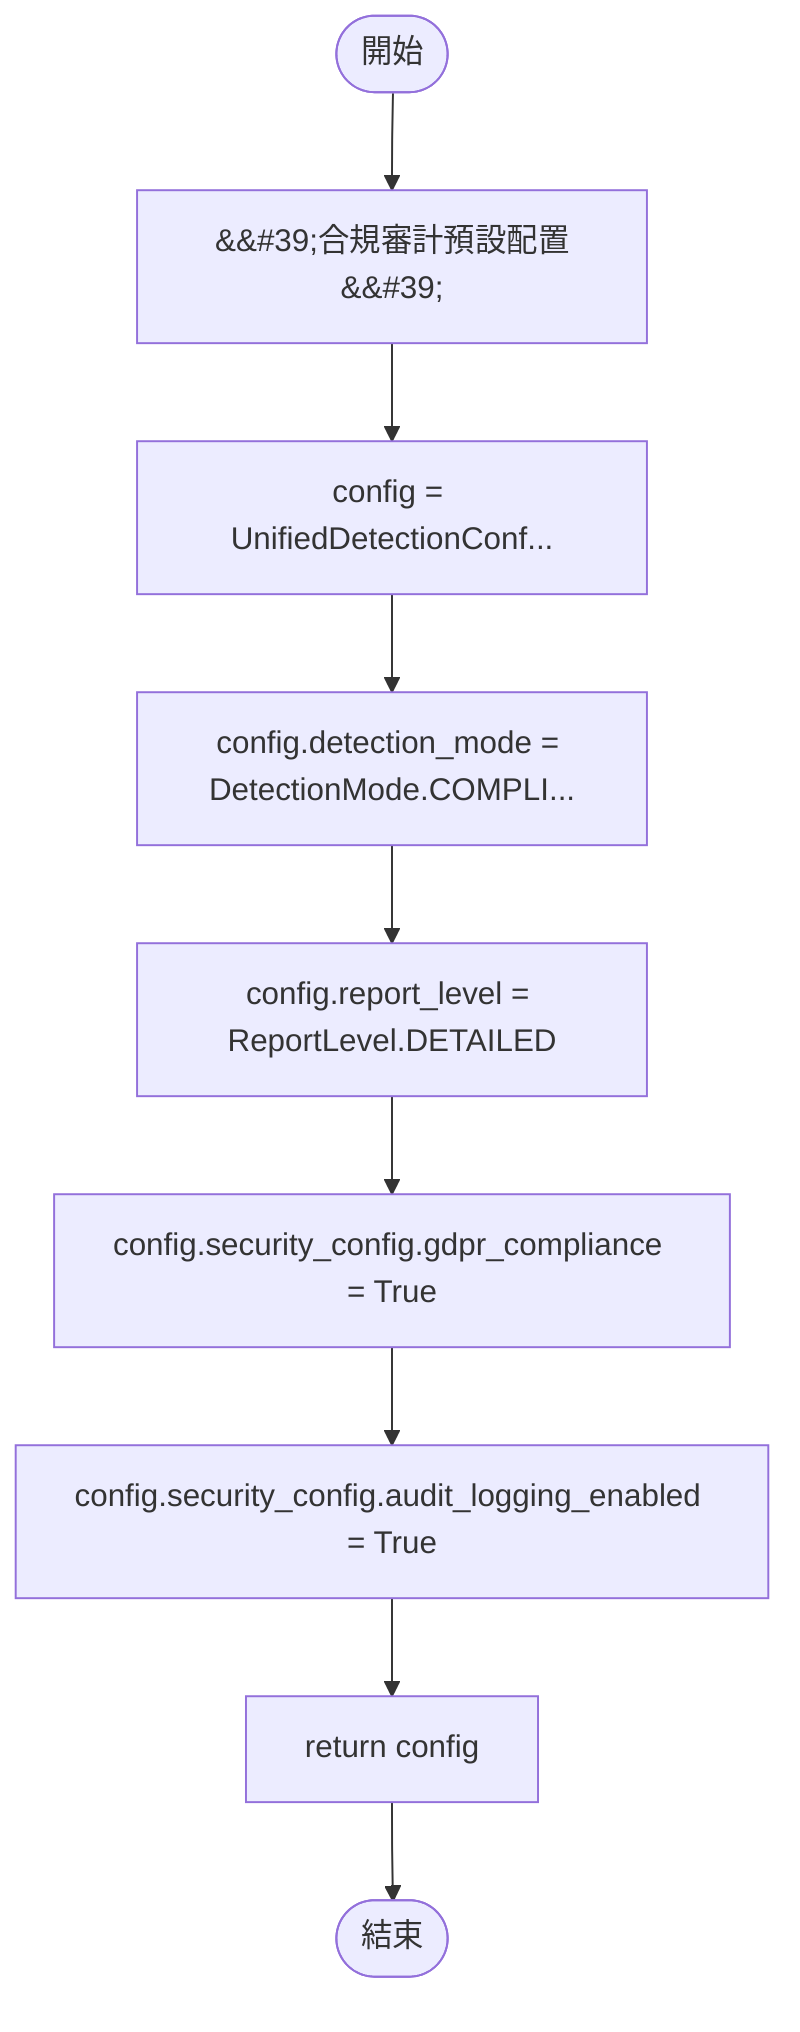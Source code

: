 flowchart TB
    n1([開始])
    n2([結束])
    n3[&amp;&#35;39;合規審計預設配置&amp;&#35;39;]
    n4[config = UnifiedDetectionConf...]
    n5[config.detection_mode = DetectionMode.COMPLI...]
    n6[config.report_level = ReportLevel.DETAILED]
    n7[config.security_config.gdpr_compliance = True]
    n8[config.security_config.audit_logging_enabled = True]
    n9[return config]
    n1 --> n3
    n3 --> n4
    n4 --> n5
    n5 --> n6
    n6 --> n7
    n7 --> n8
    n8 --> n9
    n9 --> n2